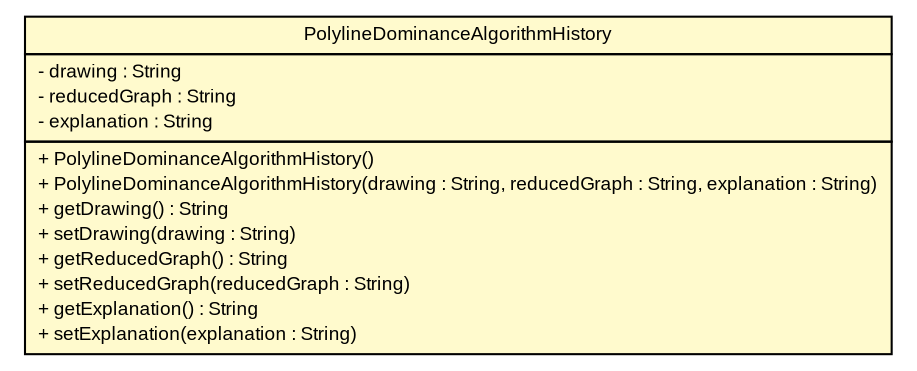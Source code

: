 #!/usr/local/bin/dot
#
# Class diagram 
# Generated by UMLGraph version R5_6 (http://www.umlgraph.org/)
#

digraph G {
	edge [fontname="arial",fontsize=10,labelfontname="arial",labelfontsize=10];
	node [fontname="arial",fontsize=10,shape=plaintext];
	nodesep=0.25;
	ranksep=0.5;
	// pfc.models.algorithms.polylinedominance.PolylineDominanceAlgorithmHistory
	c12864 [label=<<table title="pfc.models.algorithms.polylinedominance.PolylineDominanceAlgorithmHistory" border="0" cellborder="1" cellspacing="0" cellpadding="2" port="p" bgcolor="lemonChiffon" href="./PolylineDominanceAlgorithmHistory.html">
		<tr><td><table border="0" cellspacing="0" cellpadding="1">
<tr><td align="center" balign="center"> PolylineDominanceAlgorithmHistory </td></tr>
		</table></td></tr>
		<tr><td><table border="0" cellspacing="0" cellpadding="1">
<tr><td align="left" balign="left"> - drawing : String </td></tr>
<tr><td align="left" balign="left"> - reducedGraph : String </td></tr>
<tr><td align="left" balign="left"> - explanation : String </td></tr>
		</table></td></tr>
		<tr><td><table border="0" cellspacing="0" cellpadding="1">
<tr><td align="left" balign="left"> + PolylineDominanceAlgorithmHistory() </td></tr>
<tr><td align="left" balign="left"> + PolylineDominanceAlgorithmHistory(drawing : String, reducedGraph : String, explanation : String) </td></tr>
<tr><td align="left" balign="left"> + getDrawing() : String </td></tr>
<tr><td align="left" balign="left"> + setDrawing(drawing : String) </td></tr>
<tr><td align="left" balign="left"> + getReducedGraph() : String </td></tr>
<tr><td align="left" balign="left"> + setReducedGraph(reducedGraph : String) </td></tr>
<tr><td align="left" balign="left"> + getExplanation() : String </td></tr>
<tr><td align="left" balign="left"> + setExplanation(explanation : String) </td></tr>
		</table></td></tr>
		</table>>, URL="./PolylineDominanceAlgorithmHistory.html", fontname="arial", fontcolor="black", fontsize=9.0];
}

